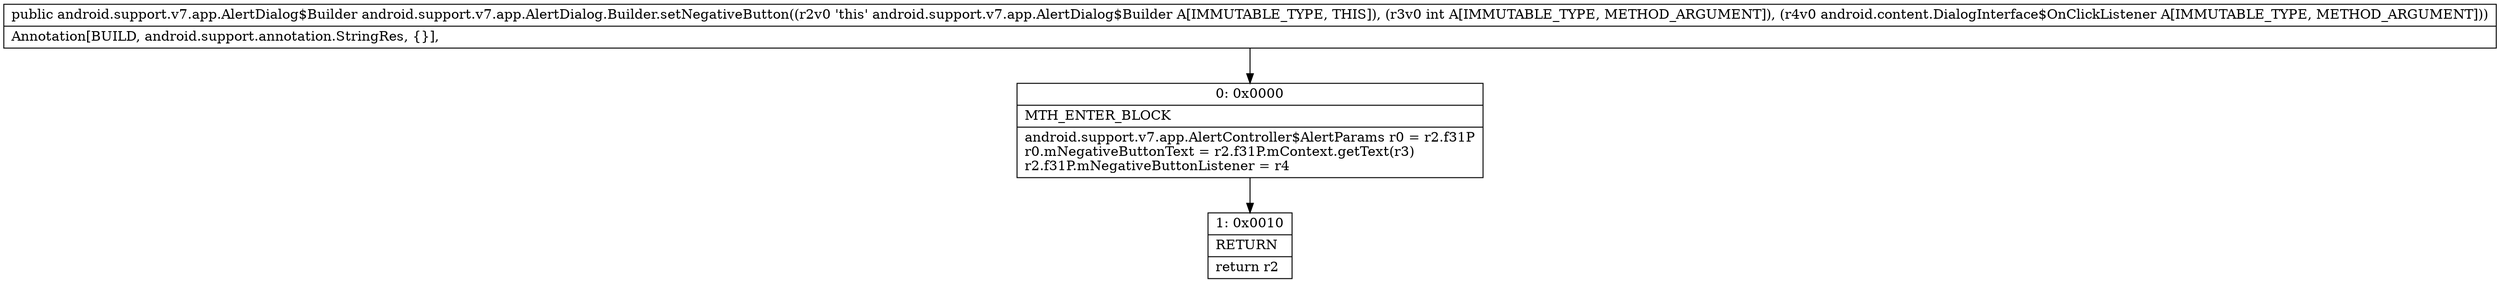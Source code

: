 digraph "CFG forandroid.support.v7.app.AlertDialog.Builder.setNegativeButton(ILandroid\/content\/DialogInterface$OnClickListener;)Landroid\/support\/v7\/app\/AlertDialog$Builder;" {
Node_0 [shape=record,label="{0\:\ 0x0000|MTH_ENTER_BLOCK\l|android.support.v7.app.AlertController$AlertParams r0 = r2.f31P\lr0.mNegativeButtonText = r2.f31P.mContext.getText(r3)\lr2.f31P.mNegativeButtonListener = r4\l}"];
Node_1 [shape=record,label="{1\:\ 0x0010|RETURN\l|return r2\l}"];
MethodNode[shape=record,label="{public android.support.v7.app.AlertDialog$Builder android.support.v7.app.AlertDialog.Builder.setNegativeButton((r2v0 'this' android.support.v7.app.AlertDialog$Builder A[IMMUTABLE_TYPE, THIS]), (r3v0 int A[IMMUTABLE_TYPE, METHOD_ARGUMENT]), (r4v0 android.content.DialogInterface$OnClickListener A[IMMUTABLE_TYPE, METHOD_ARGUMENT]))  | Annotation[BUILD, android.support.annotation.StringRes, \{\}], \l}"];
MethodNode -> Node_0;
Node_0 -> Node_1;
}

